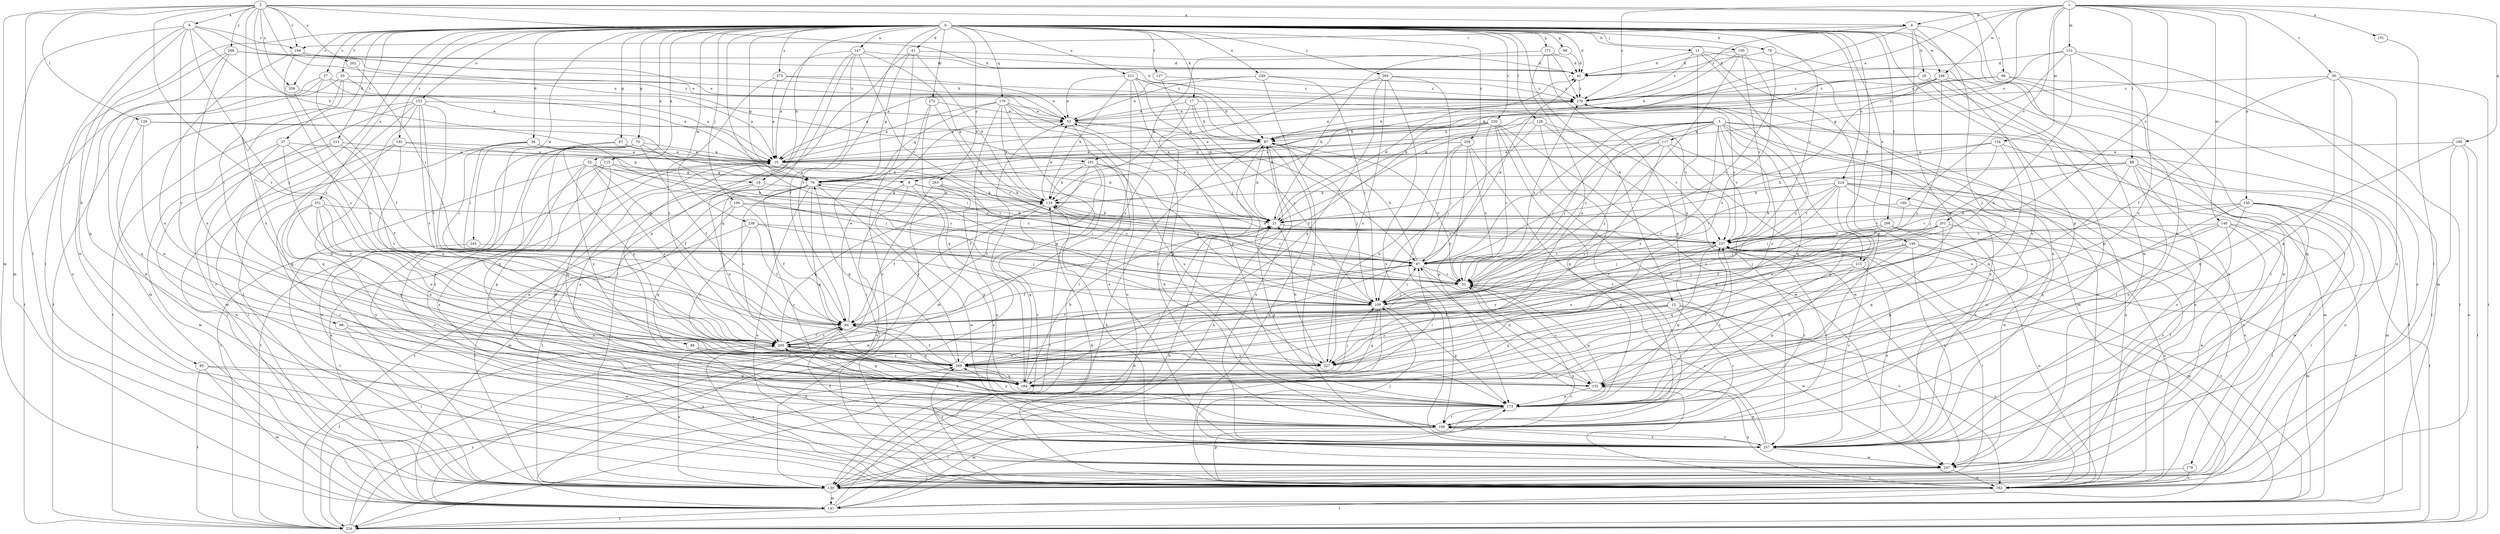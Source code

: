 strict digraph  {
0;
1;
2;
3;
4;
6;
9;
10;
11;
15;
17;
19;
20;
21;
27;
30;
31;
36;
37;
41;
42;
52;
53;
55;
64;
67;
68;
70;
76;
78;
85;
87;
88;
89;
96;
97;
98;
100;
106;
109;
115;
117;
119;
127;
128;
129;
130;
131;
134;
140;
141;
147;
149;
150;
151;
152;
153;
160;
161;
162;
171;
173;
176;
179;
180;
184;
192;
194;
195;
201;
202;
205;
206;
211;
215;
216;
221;
224;
227;
230;
237;
238;
245;
246;
247;
249;
251;
256;
257;
259;
263;
265;
268;
269;
272;
273;
279;
0 -> 11  [label=b];
0 -> 15  [label=b];
0 -> 17  [label=b];
0 -> 19  [label=b];
0 -> 27  [label=c];
0 -> 36  [label=d];
0 -> 37  [label=d];
0 -> 41  [label=d];
0 -> 42  [label=d];
0 -> 52  [label=e];
0 -> 55  [label=f];
0 -> 64  [label=f];
0 -> 67  [label=g];
0 -> 68  [label=g];
0 -> 70  [label=g];
0 -> 76  [label=g];
0 -> 78  [label=h];
0 -> 85  [label=h];
0 -> 98  [label=j];
0 -> 100  [label=j];
0 -> 106  [label=j];
0 -> 109  [label=j];
0 -> 115  [label=k];
0 -> 127  [label=l];
0 -> 128  [label=l];
0 -> 147  [label=n];
0 -> 149  [label=n];
0 -> 153  [label=o];
0 -> 171  [label=p];
0 -> 173  [label=p];
0 -> 176  [label=q];
0 -> 179  [label=q];
0 -> 192  [label=r];
0 -> 206  [label=t];
0 -> 211  [label=t];
0 -> 215  [label=t];
0 -> 221  [label=u];
0 -> 224  [label=u];
0 -> 230  [label=v];
0 -> 237  [label=v];
0 -> 238  [label=w];
0 -> 245  [label=w];
0 -> 246  [label=w];
0 -> 249  [label=x];
0 -> 251  [label=x];
0 -> 256  [label=x];
0 -> 259  [label=y];
0 -> 263  [label=y];
0 -> 265  [label=y];
0 -> 272  [label=z];
0 -> 273  [label=z];
1 -> 4  [label=a];
1 -> 30  [label=c];
1 -> 53  [label=e];
1 -> 88  [label=i];
1 -> 131  [label=m];
1 -> 134  [label=m];
1 -> 140  [label=m];
1 -> 150  [label=n];
1 -> 151  [label=n];
1 -> 160  [label=o];
1 -> 161  [label=o];
1 -> 180  [label=q];
1 -> 201  [label=s];
1 -> 246  [label=w];
1 -> 279  [label=z];
2 -> 4  [label=a];
2 -> 6  [label=a];
2 -> 19  [label=b];
2 -> 87  [label=h];
2 -> 89  [label=i];
2 -> 96  [label=i];
2 -> 129  [label=l];
2 -> 130  [label=l];
2 -> 141  [label=m];
2 -> 161  [label=o];
2 -> 194  [label=r];
2 -> 202  [label=s];
2 -> 205  [label=s];
2 -> 256  [label=x];
2 -> 257  [label=x];
2 -> 268  [label=y];
3 -> 9  [label=a];
3 -> 31  [label=c];
3 -> 97  [label=i];
3 -> 109  [label=j];
3 -> 117  [label=k];
3 -> 119  [label=k];
3 -> 141  [label=m];
3 -> 162  [label=o];
3 -> 184  [label=q];
3 -> 215  [label=t];
3 -> 216  [label=t];
3 -> 227  [label=u];
3 -> 237  [label=v];
3 -> 269  [label=y];
4 -> 20  [label=b];
4 -> 119  [label=k];
4 -> 184  [label=q];
4 -> 194  [label=r];
4 -> 247  [label=w];
4 -> 269  [label=y];
4 -> 279  [label=z];
6 -> 9  [label=a];
6 -> 87  [label=h];
6 -> 130  [label=l];
6 -> 141  [label=m];
6 -> 194  [label=r];
6 -> 205  [label=s];
6 -> 247  [label=w];
6 -> 269  [label=y];
9 -> 119  [label=k];
9 -> 162  [label=o];
9 -> 173  [label=p];
9 -> 237  [label=v];
9 -> 247  [label=w];
10 -> 76  [label=g];
10 -> 97  [label=i];
10 -> 216  [label=t];
10 -> 279  [label=z];
11 -> 42  [label=d];
11 -> 173  [label=p];
11 -> 227  [label=u];
11 -> 257  [label=x];
11 -> 269  [label=y];
11 -> 279  [label=z];
15 -> 64  [label=f];
15 -> 162  [label=o];
15 -> 184  [label=q];
15 -> 195  [label=r];
15 -> 247  [label=w];
15 -> 269  [label=y];
17 -> 53  [label=e];
17 -> 87  [label=h];
17 -> 109  [label=j];
17 -> 195  [label=r];
17 -> 237  [label=v];
19 -> 119  [label=k];
19 -> 173  [label=p];
19 -> 227  [label=u];
19 -> 237  [label=v];
20 -> 21  [label=b];
20 -> 173  [label=p];
20 -> 247  [label=w];
20 -> 279  [label=z];
21 -> 42  [label=d];
21 -> 53  [label=e];
21 -> 173  [label=p];
21 -> 237  [label=v];
27 -> 10  [label=a];
27 -> 64  [label=f];
27 -> 141  [label=m];
27 -> 216  [label=t];
27 -> 279  [label=z];
30 -> 64  [label=f];
30 -> 173  [label=p];
30 -> 195  [label=r];
30 -> 216  [label=t];
30 -> 257  [label=x];
30 -> 279  [label=z];
31 -> 109  [label=j];
31 -> 162  [label=o];
31 -> 173  [label=p];
31 -> 279  [label=z];
36 -> 10  [label=a];
36 -> 21  [label=b];
36 -> 31  [label=c];
36 -> 97  [label=i];
36 -> 130  [label=l];
37 -> 10  [label=a];
37 -> 64  [label=f];
37 -> 141  [label=m];
37 -> 195  [label=r];
37 -> 269  [label=y];
41 -> 42  [label=d];
41 -> 76  [label=g];
41 -> 119  [label=k];
41 -> 130  [label=l];
41 -> 162  [label=o];
42 -> 279  [label=z];
52 -> 21  [label=b];
52 -> 31  [label=c];
52 -> 64  [label=f];
52 -> 76  [label=g];
52 -> 205  [label=s];
52 -> 216  [label=t];
52 -> 257  [label=x];
52 -> 269  [label=y];
53 -> 87  [label=h];
53 -> 97  [label=i];
53 -> 257  [label=x];
55 -> 10  [label=a];
55 -> 216  [label=t];
55 -> 227  [label=u];
55 -> 247  [label=w];
55 -> 279  [label=z];
64 -> 53  [label=e];
64 -> 184  [label=q];
64 -> 205  [label=s];
67 -> 10  [label=a];
67 -> 97  [label=i];
67 -> 162  [label=o];
67 -> 184  [label=q];
68 -> 42  [label=d];
68 -> 119  [label=k];
70 -> 10  [label=a];
70 -> 64  [label=f];
70 -> 109  [label=j];
70 -> 130  [label=l];
70 -> 162  [label=o];
70 -> 195  [label=r];
70 -> 269  [label=y];
76 -> 119  [label=k];
76 -> 141  [label=m];
76 -> 162  [label=o];
76 -> 184  [label=q];
76 -> 195  [label=r];
76 -> 205  [label=s];
76 -> 216  [label=t];
76 -> 269  [label=y];
78 -> 31  [label=c];
78 -> 42  [label=d];
78 -> 130  [label=l];
85 -> 141  [label=m];
85 -> 184  [label=q];
85 -> 216  [label=t];
85 -> 257  [label=x];
87 -> 10  [label=a];
87 -> 21  [label=b];
87 -> 31  [label=c];
87 -> 109  [label=j];
87 -> 130  [label=l];
87 -> 162  [label=o];
87 -> 257  [label=x];
88 -> 21  [label=b];
88 -> 31  [label=c];
88 -> 76  [label=g];
88 -> 141  [label=m];
88 -> 162  [label=o];
88 -> 195  [label=r];
88 -> 227  [label=u];
88 -> 257  [label=x];
89 -> 227  [label=u];
89 -> 257  [label=x];
89 -> 269  [label=y];
96 -> 10  [label=a];
96 -> 162  [label=o];
96 -> 216  [label=t];
96 -> 279  [label=z];
97 -> 31  [label=c];
97 -> 42  [label=d];
97 -> 64  [label=f];
97 -> 87  [label=h];
97 -> 152  [label=n];
98 -> 130  [label=l];
98 -> 205  [label=s];
98 -> 247  [label=w];
100 -> 31  [label=c];
100 -> 42  [label=d];
100 -> 87  [label=h];
100 -> 205  [label=s];
100 -> 237  [label=v];
106 -> 21  [label=b];
106 -> 64  [label=f];
106 -> 97  [label=i];
106 -> 130  [label=l];
106 -> 184  [label=q];
109 -> 64  [label=f];
109 -> 76  [label=g];
109 -> 97  [label=i];
109 -> 130  [label=l];
109 -> 173  [label=p];
109 -> 184  [label=q];
115 -> 31  [label=c];
115 -> 76  [label=g];
115 -> 162  [label=o];
115 -> 173  [label=p];
115 -> 184  [label=q];
117 -> 10  [label=a];
117 -> 31  [label=c];
117 -> 109  [label=j];
117 -> 162  [label=o];
117 -> 173  [label=p];
117 -> 269  [label=y];
119 -> 21  [label=b];
119 -> 31  [label=c];
119 -> 53  [label=e];
119 -> 64  [label=f];
119 -> 184  [label=q];
127 -> 21  [label=b];
127 -> 279  [label=z];
128 -> 87  [label=h];
128 -> 109  [label=j];
128 -> 195  [label=r];
128 -> 237  [label=v];
128 -> 247  [label=w];
129 -> 21  [label=b];
129 -> 87  [label=h];
129 -> 152  [label=n];
129 -> 184  [label=q];
130 -> 21  [label=b];
130 -> 141  [label=m];
130 -> 205  [label=s];
131 -> 42  [label=d];
131 -> 76  [label=g];
131 -> 87  [label=h];
131 -> 141  [label=m];
131 -> 205  [label=s];
131 -> 227  [label=u];
134 -> 10  [label=a];
134 -> 21  [label=b];
134 -> 109  [label=j];
134 -> 130  [label=l];
134 -> 184  [label=q];
140 -> 97  [label=i];
140 -> 130  [label=l];
140 -> 152  [label=n];
140 -> 162  [label=o];
140 -> 237  [label=v];
140 -> 247  [label=w];
140 -> 257  [label=x];
141 -> 10  [label=a];
141 -> 21  [label=b];
141 -> 31  [label=c];
141 -> 87  [label=h];
141 -> 216  [label=t];
141 -> 237  [label=v];
147 -> 10  [label=a];
147 -> 42  [label=d];
147 -> 64  [label=f];
147 -> 119  [label=k];
147 -> 173  [label=p];
147 -> 184  [label=q];
147 -> 237  [label=v];
149 -> 97  [label=i];
149 -> 109  [label=j];
149 -> 141  [label=m];
149 -> 152  [label=n];
149 -> 162  [label=o];
149 -> 257  [label=x];
149 -> 269  [label=y];
150 -> 21  [label=b];
150 -> 130  [label=l];
150 -> 152  [label=n];
150 -> 184  [label=q];
150 -> 216  [label=t];
150 -> 237  [label=v];
150 -> 247  [label=w];
150 -> 257  [label=x];
151 -> 130  [label=l];
152 -> 31  [label=c];
152 -> 173  [label=p];
152 -> 237  [label=v];
153 -> 53  [label=e];
153 -> 64  [label=f];
153 -> 109  [label=j];
153 -> 130  [label=l];
153 -> 141  [label=m];
153 -> 173  [label=p];
153 -> 205  [label=s];
153 -> 216  [label=t];
160 -> 21  [label=b];
160 -> 109  [label=j];
160 -> 195  [label=r];
161 -> 64  [label=f];
161 -> 76  [label=g];
161 -> 109  [label=j];
161 -> 119  [label=k];
161 -> 205  [label=s];
161 -> 216  [label=t];
161 -> 227  [label=u];
162 -> 97  [label=i];
162 -> 119  [label=k];
162 -> 152  [label=n];
162 -> 173  [label=p];
162 -> 205  [label=s];
162 -> 216  [label=t];
171 -> 21  [label=b];
171 -> 42  [label=d];
171 -> 173  [label=p];
171 -> 227  [label=u];
171 -> 279  [label=z];
173 -> 10  [label=a];
173 -> 141  [label=m];
173 -> 195  [label=r];
173 -> 237  [label=v];
173 -> 269  [label=y];
176 -> 10  [label=a];
176 -> 53  [label=e];
176 -> 76  [label=g];
176 -> 119  [label=k];
176 -> 141  [label=m];
176 -> 162  [label=o];
176 -> 173  [label=p];
176 -> 216  [label=t];
179 -> 130  [label=l];
179 -> 162  [label=o];
180 -> 10  [label=a];
180 -> 130  [label=l];
180 -> 162  [label=o];
180 -> 184  [label=q];
180 -> 216  [label=t];
184 -> 21  [label=b];
184 -> 97  [label=i];
184 -> 109  [label=j];
192 -> 10  [label=a];
192 -> 76  [label=g];
192 -> 130  [label=l];
192 -> 184  [label=q];
192 -> 227  [label=u];
194 -> 42  [label=d];
194 -> 53  [label=e];
194 -> 152  [label=n];
194 -> 205  [label=s];
195 -> 10  [label=a];
195 -> 87  [label=h];
195 -> 130  [label=l];
195 -> 205  [label=s];
195 -> 237  [label=v];
195 -> 257  [label=x];
201 -> 64  [label=f];
201 -> 97  [label=i];
201 -> 109  [label=j];
201 -> 130  [label=l];
201 -> 184  [label=q];
201 -> 237  [label=v];
202 -> 97  [label=i];
205 -> 64  [label=f];
205 -> 119  [label=k];
205 -> 184  [label=q];
205 -> 227  [label=u];
205 -> 269  [label=y];
206 -> 109  [label=j];
206 -> 162  [label=o];
206 -> 173  [label=p];
206 -> 237  [label=v];
211 -> 10  [label=a];
211 -> 162  [label=o];
211 -> 184  [label=q];
211 -> 205  [label=s];
215 -> 31  [label=c];
215 -> 173  [label=p];
215 -> 184  [label=q];
215 -> 257  [label=x];
216 -> 53  [label=e];
216 -> 64  [label=f];
216 -> 269  [label=y];
221 -> 53  [label=e];
221 -> 87  [label=h];
221 -> 109  [label=j];
221 -> 119  [label=k];
221 -> 130  [label=l];
221 -> 173  [label=p];
221 -> 279  [label=z];
224 -> 97  [label=i];
224 -> 119  [label=k];
224 -> 130  [label=l];
224 -> 162  [label=o];
224 -> 205  [label=s];
224 -> 227  [label=u];
224 -> 237  [label=v];
224 -> 247  [label=w];
224 -> 257  [label=x];
227 -> 21  [label=b];
230 -> 10  [label=a];
230 -> 31  [label=c];
230 -> 64  [label=f];
230 -> 76  [label=g];
230 -> 87  [label=h];
230 -> 173  [label=p];
230 -> 247  [label=w];
230 -> 257  [label=x];
230 -> 269  [label=y];
237 -> 97  [label=i];
237 -> 119  [label=k];
237 -> 130  [label=l];
237 -> 141  [label=m];
237 -> 184  [label=q];
237 -> 195  [label=r];
237 -> 227  [label=u];
237 -> 269  [label=y];
237 -> 279  [label=z];
238 -> 64  [label=f];
238 -> 109  [label=j];
238 -> 130  [label=l];
238 -> 237  [label=v];
238 -> 269  [label=y];
245 -> 97  [label=i];
245 -> 130  [label=l];
246 -> 21  [label=b];
246 -> 97  [label=i];
246 -> 152  [label=n];
246 -> 205  [label=s];
246 -> 247  [label=w];
246 -> 279  [label=z];
247 -> 109  [label=j];
247 -> 130  [label=l];
247 -> 162  [label=o];
247 -> 269  [label=y];
249 -> 10  [label=a];
249 -> 53  [label=e];
249 -> 109  [label=j];
249 -> 257  [label=x];
249 -> 279  [label=z];
251 -> 21  [label=b];
251 -> 152  [label=n];
251 -> 184  [label=q];
251 -> 195  [label=r];
251 -> 205  [label=s];
251 -> 227  [label=u];
256 -> 10  [label=a];
256 -> 205  [label=s];
257 -> 31  [label=c];
257 -> 64  [label=f];
257 -> 119  [label=k];
257 -> 152  [label=n];
257 -> 195  [label=r];
257 -> 237  [label=v];
257 -> 247  [label=w];
259 -> 10  [label=a];
259 -> 31  [label=c];
259 -> 97  [label=i];
259 -> 173  [label=p];
259 -> 195  [label=r];
259 -> 227  [label=u];
263 -> 31  [label=c];
263 -> 119  [label=k];
263 -> 141  [label=m];
263 -> 216  [label=t];
263 -> 257  [label=x];
265 -> 184  [label=q];
265 -> 195  [label=r];
265 -> 205  [label=s];
265 -> 227  [label=u];
265 -> 257  [label=x];
265 -> 279  [label=z];
268 -> 42  [label=d];
268 -> 53  [label=e];
268 -> 152  [label=n];
268 -> 162  [label=o];
268 -> 173  [label=p];
269 -> 64  [label=f];
269 -> 76  [label=g];
269 -> 97  [label=i];
269 -> 152  [label=n];
269 -> 184  [label=q];
269 -> 205  [label=s];
272 -> 31  [label=c];
272 -> 53  [label=e];
272 -> 130  [label=l];
272 -> 184  [label=q];
273 -> 10  [label=a];
273 -> 53  [label=e];
273 -> 205  [label=s];
273 -> 279  [label=z];
279 -> 53  [label=e];
279 -> 87  [label=h];
279 -> 141  [label=m];
279 -> 162  [label=o];
279 -> 257  [label=x];
}
